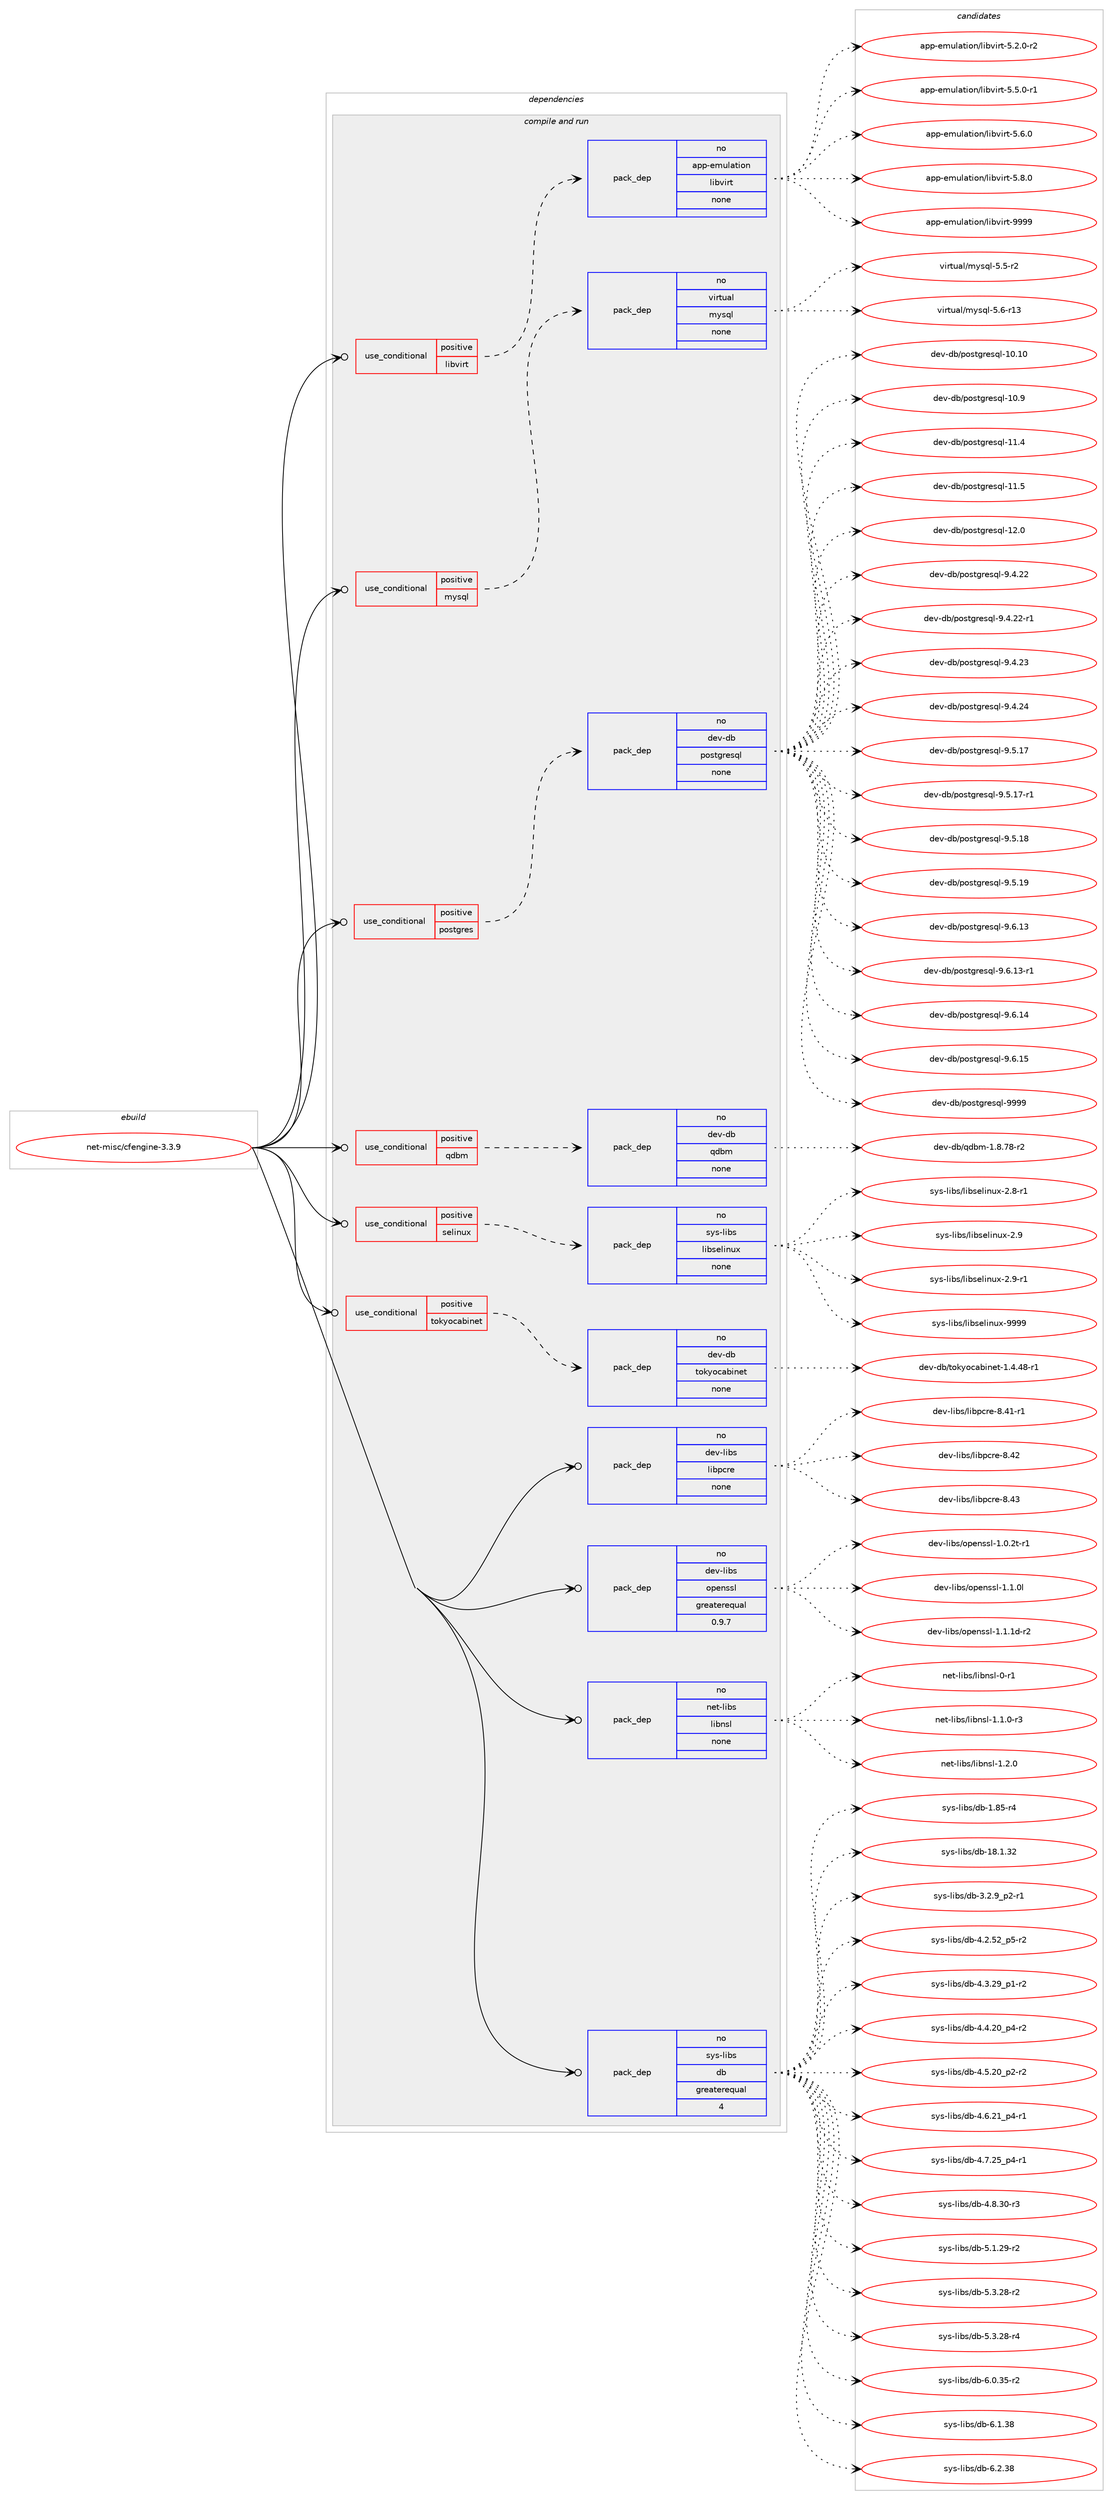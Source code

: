 digraph prolog {

# *************
# Graph options
# *************

newrank=true;
concentrate=true;
compound=true;
graph [rankdir=LR,fontname=Helvetica,fontsize=10,ranksep=1.5];#, ranksep=2.5, nodesep=0.2];
edge  [arrowhead=vee];
node  [fontname=Helvetica,fontsize=10];

# **********
# The ebuild
# **********

subgraph cluster_leftcol {
color=gray;
rank=same;
label=<<i>ebuild</i>>;
id [label="net-misc/cfengine-3.3.9", color=red, width=4, href="../net-misc/cfengine-3.3.9.svg"];
}

# ****************
# The dependencies
# ****************

subgraph cluster_midcol {
color=gray;
label=<<i>dependencies</i>>;
subgraph cluster_compile {
fillcolor="#eeeeee";
style=filled;
label=<<i>compile</i>>;
}
subgraph cluster_compileandrun {
fillcolor="#eeeeee";
style=filled;
label=<<i>compile and run</i>>;
subgraph cond202788 {
dependency831558 [label=<<TABLE BORDER="0" CELLBORDER="1" CELLSPACING="0" CELLPADDING="4"><TR><TD ROWSPAN="3" CELLPADDING="10">use_conditional</TD></TR><TR><TD>positive</TD></TR><TR><TD>libvirt</TD></TR></TABLE>>, shape=none, color=red];
subgraph pack614172 {
dependency831559 [label=<<TABLE BORDER="0" CELLBORDER="1" CELLSPACING="0" CELLPADDING="4" WIDTH="220"><TR><TD ROWSPAN="6" CELLPADDING="30">pack_dep</TD></TR><TR><TD WIDTH="110">no</TD></TR><TR><TD>app-emulation</TD></TR><TR><TD>libvirt</TD></TR><TR><TD>none</TD></TR><TR><TD></TD></TR></TABLE>>, shape=none, color=blue];
}
dependency831558:e -> dependency831559:w [weight=20,style="dashed",arrowhead="vee"];
}
id:e -> dependency831558:w [weight=20,style="solid",arrowhead="odotvee"];
subgraph cond202789 {
dependency831560 [label=<<TABLE BORDER="0" CELLBORDER="1" CELLSPACING="0" CELLPADDING="4"><TR><TD ROWSPAN="3" CELLPADDING="10">use_conditional</TD></TR><TR><TD>positive</TD></TR><TR><TD>mysql</TD></TR></TABLE>>, shape=none, color=red];
subgraph pack614173 {
dependency831561 [label=<<TABLE BORDER="0" CELLBORDER="1" CELLSPACING="0" CELLPADDING="4" WIDTH="220"><TR><TD ROWSPAN="6" CELLPADDING="30">pack_dep</TD></TR><TR><TD WIDTH="110">no</TD></TR><TR><TD>virtual</TD></TR><TR><TD>mysql</TD></TR><TR><TD>none</TD></TR><TR><TD></TD></TR></TABLE>>, shape=none, color=blue];
}
dependency831560:e -> dependency831561:w [weight=20,style="dashed",arrowhead="vee"];
}
id:e -> dependency831560:w [weight=20,style="solid",arrowhead="odotvee"];
subgraph cond202790 {
dependency831562 [label=<<TABLE BORDER="0" CELLBORDER="1" CELLSPACING="0" CELLPADDING="4"><TR><TD ROWSPAN="3" CELLPADDING="10">use_conditional</TD></TR><TR><TD>positive</TD></TR><TR><TD>postgres</TD></TR></TABLE>>, shape=none, color=red];
subgraph pack614174 {
dependency831563 [label=<<TABLE BORDER="0" CELLBORDER="1" CELLSPACING="0" CELLPADDING="4" WIDTH="220"><TR><TD ROWSPAN="6" CELLPADDING="30">pack_dep</TD></TR><TR><TD WIDTH="110">no</TD></TR><TR><TD>dev-db</TD></TR><TR><TD>postgresql</TD></TR><TR><TD>none</TD></TR><TR><TD></TD></TR></TABLE>>, shape=none, color=blue];
}
dependency831562:e -> dependency831563:w [weight=20,style="dashed",arrowhead="vee"];
}
id:e -> dependency831562:w [weight=20,style="solid",arrowhead="odotvee"];
subgraph cond202791 {
dependency831564 [label=<<TABLE BORDER="0" CELLBORDER="1" CELLSPACING="0" CELLPADDING="4"><TR><TD ROWSPAN="3" CELLPADDING="10">use_conditional</TD></TR><TR><TD>positive</TD></TR><TR><TD>qdbm</TD></TR></TABLE>>, shape=none, color=red];
subgraph pack614175 {
dependency831565 [label=<<TABLE BORDER="0" CELLBORDER="1" CELLSPACING="0" CELLPADDING="4" WIDTH="220"><TR><TD ROWSPAN="6" CELLPADDING="30">pack_dep</TD></TR><TR><TD WIDTH="110">no</TD></TR><TR><TD>dev-db</TD></TR><TR><TD>qdbm</TD></TR><TR><TD>none</TD></TR><TR><TD></TD></TR></TABLE>>, shape=none, color=blue];
}
dependency831564:e -> dependency831565:w [weight=20,style="dashed",arrowhead="vee"];
}
id:e -> dependency831564:w [weight=20,style="solid",arrowhead="odotvee"];
subgraph cond202792 {
dependency831566 [label=<<TABLE BORDER="0" CELLBORDER="1" CELLSPACING="0" CELLPADDING="4"><TR><TD ROWSPAN="3" CELLPADDING="10">use_conditional</TD></TR><TR><TD>positive</TD></TR><TR><TD>selinux</TD></TR></TABLE>>, shape=none, color=red];
subgraph pack614176 {
dependency831567 [label=<<TABLE BORDER="0" CELLBORDER="1" CELLSPACING="0" CELLPADDING="4" WIDTH="220"><TR><TD ROWSPAN="6" CELLPADDING="30">pack_dep</TD></TR><TR><TD WIDTH="110">no</TD></TR><TR><TD>sys-libs</TD></TR><TR><TD>libselinux</TD></TR><TR><TD>none</TD></TR><TR><TD></TD></TR></TABLE>>, shape=none, color=blue];
}
dependency831566:e -> dependency831567:w [weight=20,style="dashed",arrowhead="vee"];
}
id:e -> dependency831566:w [weight=20,style="solid",arrowhead="odotvee"];
subgraph cond202793 {
dependency831568 [label=<<TABLE BORDER="0" CELLBORDER="1" CELLSPACING="0" CELLPADDING="4"><TR><TD ROWSPAN="3" CELLPADDING="10">use_conditional</TD></TR><TR><TD>positive</TD></TR><TR><TD>tokyocabinet</TD></TR></TABLE>>, shape=none, color=red];
subgraph pack614177 {
dependency831569 [label=<<TABLE BORDER="0" CELLBORDER="1" CELLSPACING="0" CELLPADDING="4" WIDTH="220"><TR><TD ROWSPAN="6" CELLPADDING="30">pack_dep</TD></TR><TR><TD WIDTH="110">no</TD></TR><TR><TD>dev-db</TD></TR><TR><TD>tokyocabinet</TD></TR><TR><TD>none</TD></TR><TR><TD></TD></TR></TABLE>>, shape=none, color=blue];
}
dependency831568:e -> dependency831569:w [weight=20,style="dashed",arrowhead="vee"];
}
id:e -> dependency831568:w [weight=20,style="solid",arrowhead="odotvee"];
subgraph pack614178 {
dependency831570 [label=<<TABLE BORDER="0" CELLBORDER="1" CELLSPACING="0" CELLPADDING="4" WIDTH="220"><TR><TD ROWSPAN="6" CELLPADDING="30">pack_dep</TD></TR><TR><TD WIDTH="110">no</TD></TR><TR><TD>dev-libs</TD></TR><TR><TD>libpcre</TD></TR><TR><TD>none</TD></TR><TR><TD></TD></TR></TABLE>>, shape=none, color=blue];
}
id:e -> dependency831570:w [weight=20,style="solid",arrowhead="odotvee"];
subgraph pack614179 {
dependency831571 [label=<<TABLE BORDER="0" CELLBORDER="1" CELLSPACING="0" CELLPADDING="4" WIDTH="220"><TR><TD ROWSPAN="6" CELLPADDING="30">pack_dep</TD></TR><TR><TD WIDTH="110">no</TD></TR><TR><TD>dev-libs</TD></TR><TR><TD>openssl</TD></TR><TR><TD>greaterequal</TD></TR><TR><TD>0.9.7</TD></TR></TABLE>>, shape=none, color=blue];
}
id:e -> dependency831571:w [weight=20,style="solid",arrowhead="odotvee"];
subgraph pack614180 {
dependency831572 [label=<<TABLE BORDER="0" CELLBORDER="1" CELLSPACING="0" CELLPADDING="4" WIDTH="220"><TR><TD ROWSPAN="6" CELLPADDING="30">pack_dep</TD></TR><TR><TD WIDTH="110">no</TD></TR><TR><TD>net-libs</TD></TR><TR><TD>libnsl</TD></TR><TR><TD>none</TD></TR><TR><TD></TD></TR></TABLE>>, shape=none, color=blue];
}
id:e -> dependency831572:w [weight=20,style="solid",arrowhead="odotvee"];
subgraph pack614181 {
dependency831573 [label=<<TABLE BORDER="0" CELLBORDER="1" CELLSPACING="0" CELLPADDING="4" WIDTH="220"><TR><TD ROWSPAN="6" CELLPADDING="30">pack_dep</TD></TR><TR><TD WIDTH="110">no</TD></TR><TR><TD>sys-libs</TD></TR><TR><TD>db</TD></TR><TR><TD>greaterequal</TD></TR><TR><TD>4</TD></TR></TABLE>>, shape=none, color=blue];
}
id:e -> dependency831573:w [weight=20,style="solid",arrowhead="odotvee"];
}
subgraph cluster_run {
fillcolor="#eeeeee";
style=filled;
label=<<i>run</i>>;
}
}

# **************
# The candidates
# **************

subgraph cluster_choices {
rank=same;
color=gray;
label=<<i>candidates</i>>;

subgraph choice614172 {
color=black;
nodesep=1;
choice97112112451011091171089711610511111047108105981181051141164553465046484511450 [label="app-emulation/libvirt-5.2.0-r2", color=red, width=4,href="../app-emulation/libvirt-5.2.0-r2.svg"];
choice97112112451011091171089711610511111047108105981181051141164553465346484511449 [label="app-emulation/libvirt-5.5.0-r1", color=red, width=4,href="../app-emulation/libvirt-5.5.0-r1.svg"];
choice9711211245101109117108971161051111104710810598118105114116455346544648 [label="app-emulation/libvirt-5.6.0", color=red, width=4,href="../app-emulation/libvirt-5.6.0.svg"];
choice9711211245101109117108971161051111104710810598118105114116455346564648 [label="app-emulation/libvirt-5.8.0", color=red, width=4,href="../app-emulation/libvirt-5.8.0.svg"];
choice97112112451011091171089711610511111047108105981181051141164557575757 [label="app-emulation/libvirt-9999", color=red, width=4,href="../app-emulation/libvirt-9999.svg"];
dependency831559:e -> choice97112112451011091171089711610511111047108105981181051141164553465046484511450:w [style=dotted,weight="100"];
dependency831559:e -> choice97112112451011091171089711610511111047108105981181051141164553465346484511449:w [style=dotted,weight="100"];
dependency831559:e -> choice9711211245101109117108971161051111104710810598118105114116455346544648:w [style=dotted,weight="100"];
dependency831559:e -> choice9711211245101109117108971161051111104710810598118105114116455346564648:w [style=dotted,weight="100"];
dependency831559:e -> choice97112112451011091171089711610511111047108105981181051141164557575757:w [style=dotted,weight="100"];
}
subgraph choice614173 {
color=black;
nodesep=1;
choice1181051141161179710847109121115113108455346534511450 [label="virtual/mysql-5.5-r2", color=red, width=4,href="../virtual/mysql-5.5-r2.svg"];
choice118105114116117971084710912111511310845534654451144951 [label="virtual/mysql-5.6-r13", color=red, width=4,href="../virtual/mysql-5.6-r13.svg"];
dependency831561:e -> choice1181051141161179710847109121115113108455346534511450:w [style=dotted,weight="100"];
dependency831561:e -> choice118105114116117971084710912111511310845534654451144951:w [style=dotted,weight="100"];
}
subgraph choice614174 {
color=black;
nodesep=1;
choice100101118451009847112111115116103114101115113108454948464948 [label="dev-db/postgresql-10.10", color=red, width=4,href="../dev-db/postgresql-10.10.svg"];
choice1001011184510098471121111151161031141011151131084549484657 [label="dev-db/postgresql-10.9", color=red, width=4,href="../dev-db/postgresql-10.9.svg"];
choice1001011184510098471121111151161031141011151131084549494652 [label="dev-db/postgresql-11.4", color=red, width=4,href="../dev-db/postgresql-11.4.svg"];
choice1001011184510098471121111151161031141011151131084549494653 [label="dev-db/postgresql-11.5", color=red, width=4,href="../dev-db/postgresql-11.5.svg"];
choice1001011184510098471121111151161031141011151131084549504648 [label="dev-db/postgresql-12.0", color=red, width=4,href="../dev-db/postgresql-12.0.svg"];
choice10010111845100984711211111511610311410111511310845574652465050 [label="dev-db/postgresql-9.4.22", color=red, width=4,href="../dev-db/postgresql-9.4.22.svg"];
choice100101118451009847112111115116103114101115113108455746524650504511449 [label="dev-db/postgresql-9.4.22-r1", color=red, width=4,href="../dev-db/postgresql-9.4.22-r1.svg"];
choice10010111845100984711211111511610311410111511310845574652465051 [label="dev-db/postgresql-9.4.23", color=red, width=4,href="../dev-db/postgresql-9.4.23.svg"];
choice10010111845100984711211111511610311410111511310845574652465052 [label="dev-db/postgresql-9.4.24", color=red, width=4,href="../dev-db/postgresql-9.4.24.svg"];
choice10010111845100984711211111511610311410111511310845574653464955 [label="dev-db/postgresql-9.5.17", color=red, width=4,href="../dev-db/postgresql-9.5.17.svg"];
choice100101118451009847112111115116103114101115113108455746534649554511449 [label="dev-db/postgresql-9.5.17-r1", color=red, width=4,href="../dev-db/postgresql-9.5.17-r1.svg"];
choice10010111845100984711211111511610311410111511310845574653464956 [label="dev-db/postgresql-9.5.18", color=red, width=4,href="../dev-db/postgresql-9.5.18.svg"];
choice10010111845100984711211111511610311410111511310845574653464957 [label="dev-db/postgresql-9.5.19", color=red, width=4,href="../dev-db/postgresql-9.5.19.svg"];
choice10010111845100984711211111511610311410111511310845574654464951 [label="dev-db/postgresql-9.6.13", color=red, width=4,href="../dev-db/postgresql-9.6.13.svg"];
choice100101118451009847112111115116103114101115113108455746544649514511449 [label="dev-db/postgresql-9.6.13-r1", color=red, width=4,href="../dev-db/postgresql-9.6.13-r1.svg"];
choice10010111845100984711211111511610311410111511310845574654464952 [label="dev-db/postgresql-9.6.14", color=red, width=4,href="../dev-db/postgresql-9.6.14.svg"];
choice10010111845100984711211111511610311410111511310845574654464953 [label="dev-db/postgresql-9.6.15", color=red, width=4,href="../dev-db/postgresql-9.6.15.svg"];
choice1001011184510098471121111151161031141011151131084557575757 [label="dev-db/postgresql-9999", color=red, width=4,href="../dev-db/postgresql-9999.svg"];
dependency831563:e -> choice100101118451009847112111115116103114101115113108454948464948:w [style=dotted,weight="100"];
dependency831563:e -> choice1001011184510098471121111151161031141011151131084549484657:w [style=dotted,weight="100"];
dependency831563:e -> choice1001011184510098471121111151161031141011151131084549494652:w [style=dotted,weight="100"];
dependency831563:e -> choice1001011184510098471121111151161031141011151131084549494653:w [style=dotted,weight="100"];
dependency831563:e -> choice1001011184510098471121111151161031141011151131084549504648:w [style=dotted,weight="100"];
dependency831563:e -> choice10010111845100984711211111511610311410111511310845574652465050:w [style=dotted,weight="100"];
dependency831563:e -> choice100101118451009847112111115116103114101115113108455746524650504511449:w [style=dotted,weight="100"];
dependency831563:e -> choice10010111845100984711211111511610311410111511310845574652465051:w [style=dotted,weight="100"];
dependency831563:e -> choice10010111845100984711211111511610311410111511310845574652465052:w [style=dotted,weight="100"];
dependency831563:e -> choice10010111845100984711211111511610311410111511310845574653464955:w [style=dotted,weight="100"];
dependency831563:e -> choice100101118451009847112111115116103114101115113108455746534649554511449:w [style=dotted,weight="100"];
dependency831563:e -> choice10010111845100984711211111511610311410111511310845574653464956:w [style=dotted,weight="100"];
dependency831563:e -> choice10010111845100984711211111511610311410111511310845574653464957:w [style=dotted,weight="100"];
dependency831563:e -> choice10010111845100984711211111511610311410111511310845574654464951:w [style=dotted,weight="100"];
dependency831563:e -> choice100101118451009847112111115116103114101115113108455746544649514511449:w [style=dotted,weight="100"];
dependency831563:e -> choice10010111845100984711211111511610311410111511310845574654464952:w [style=dotted,weight="100"];
dependency831563:e -> choice10010111845100984711211111511610311410111511310845574654464953:w [style=dotted,weight="100"];
dependency831563:e -> choice1001011184510098471121111151161031141011151131084557575757:w [style=dotted,weight="100"];
}
subgraph choice614175 {
color=black;
nodesep=1;
choice10010111845100984711310098109454946564655564511450 [label="dev-db/qdbm-1.8.78-r2", color=red, width=4,href="../dev-db/qdbm-1.8.78-r2.svg"];
dependency831565:e -> choice10010111845100984711310098109454946564655564511450:w [style=dotted,weight="100"];
}
subgraph choice614176 {
color=black;
nodesep=1;
choice11512111545108105981154710810598115101108105110117120455046564511449 [label="sys-libs/libselinux-2.8-r1", color=red, width=4,href="../sys-libs/libselinux-2.8-r1.svg"];
choice1151211154510810598115471081059811510110810511011712045504657 [label="sys-libs/libselinux-2.9", color=red, width=4,href="../sys-libs/libselinux-2.9.svg"];
choice11512111545108105981154710810598115101108105110117120455046574511449 [label="sys-libs/libselinux-2.9-r1", color=red, width=4,href="../sys-libs/libselinux-2.9-r1.svg"];
choice115121115451081059811547108105981151011081051101171204557575757 [label="sys-libs/libselinux-9999", color=red, width=4,href="../sys-libs/libselinux-9999.svg"];
dependency831567:e -> choice11512111545108105981154710810598115101108105110117120455046564511449:w [style=dotted,weight="100"];
dependency831567:e -> choice1151211154510810598115471081059811510110810511011712045504657:w [style=dotted,weight="100"];
dependency831567:e -> choice11512111545108105981154710810598115101108105110117120455046574511449:w [style=dotted,weight="100"];
dependency831567:e -> choice115121115451081059811547108105981151011081051101171204557575757:w [style=dotted,weight="100"];
}
subgraph choice614177 {
color=black;
nodesep=1;
choice100101118451009847116111107121111999798105110101116454946524652564511449 [label="dev-db/tokyocabinet-1.4.48-r1", color=red, width=4,href="../dev-db/tokyocabinet-1.4.48-r1.svg"];
dependency831569:e -> choice100101118451009847116111107121111999798105110101116454946524652564511449:w [style=dotted,weight="100"];
}
subgraph choice614178 {
color=black;
nodesep=1;
choice100101118451081059811547108105981129911410145564652494511449 [label="dev-libs/libpcre-8.41-r1", color=red, width=4,href="../dev-libs/libpcre-8.41-r1.svg"];
choice10010111845108105981154710810598112991141014556465250 [label="dev-libs/libpcre-8.42", color=red, width=4,href="../dev-libs/libpcre-8.42.svg"];
choice10010111845108105981154710810598112991141014556465251 [label="dev-libs/libpcre-8.43", color=red, width=4,href="../dev-libs/libpcre-8.43.svg"];
dependency831570:e -> choice100101118451081059811547108105981129911410145564652494511449:w [style=dotted,weight="100"];
dependency831570:e -> choice10010111845108105981154710810598112991141014556465250:w [style=dotted,weight="100"];
dependency831570:e -> choice10010111845108105981154710810598112991141014556465251:w [style=dotted,weight="100"];
}
subgraph choice614179 {
color=black;
nodesep=1;
choice1001011184510810598115471111121011101151151084549464846501164511449 [label="dev-libs/openssl-1.0.2t-r1", color=red, width=4,href="../dev-libs/openssl-1.0.2t-r1.svg"];
choice100101118451081059811547111112101110115115108454946494648108 [label="dev-libs/openssl-1.1.0l", color=red, width=4,href="../dev-libs/openssl-1.1.0l.svg"];
choice1001011184510810598115471111121011101151151084549464946491004511450 [label="dev-libs/openssl-1.1.1d-r2", color=red, width=4,href="../dev-libs/openssl-1.1.1d-r2.svg"];
dependency831571:e -> choice1001011184510810598115471111121011101151151084549464846501164511449:w [style=dotted,weight="100"];
dependency831571:e -> choice100101118451081059811547111112101110115115108454946494648108:w [style=dotted,weight="100"];
dependency831571:e -> choice1001011184510810598115471111121011101151151084549464946491004511450:w [style=dotted,weight="100"];
}
subgraph choice614180 {
color=black;
nodesep=1;
choice1101011164510810598115471081059811011510845484511449 [label="net-libs/libnsl-0-r1", color=red, width=4,href="../net-libs/libnsl-0-r1.svg"];
choice110101116451081059811547108105981101151084549464946484511451 [label="net-libs/libnsl-1.1.0-r3", color=red, width=4,href="../net-libs/libnsl-1.1.0-r3.svg"];
choice11010111645108105981154710810598110115108454946504648 [label="net-libs/libnsl-1.2.0", color=red, width=4,href="../net-libs/libnsl-1.2.0.svg"];
dependency831572:e -> choice1101011164510810598115471081059811011510845484511449:w [style=dotted,weight="100"];
dependency831572:e -> choice110101116451081059811547108105981101151084549464946484511451:w [style=dotted,weight="100"];
dependency831572:e -> choice11010111645108105981154710810598110115108454946504648:w [style=dotted,weight="100"];
}
subgraph choice614181 {
color=black;
nodesep=1;
choice1151211154510810598115471009845494656534511452 [label="sys-libs/db-1.85-r4", color=red, width=4,href="../sys-libs/db-1.85-r4.svg"];
choice115121115451081059811547100984549564649465150 [label="sys-libs/db-18.1.32", color=red, width=4,href="../sys-libs/db-18.1.32.svg"];
choice1151211154510810598115471009845514650465795112504511449 [label="sys-libs/db-3.2.9_p2-r1", color=red, width=4,href="../sys-libs/db-3.2.9_p2-r1.svg"];
choice115121115451081059811547100984552465046535095112534511450 [label="sys-libs/db-4.2.52_p5-r2", color=red, width=4,href="../sys-libs/db-4.2.52_p5-r2.svg"];
choice115121115451081059811547100984552465146505795112494511450 [label="sys-libs/db-4.3.29_p1-r2", color=red, width=4,href="../sys-libs/db-4.3.29_p1-r2.svg"];
choice115121115451081059811547100984552465246504895112524511450 [label="sys-libs/db-4.4.20_p4-r2", color=red, width=4,href="../sys-libs/db-4.4.20_p4-r2.svg"];
choice115121115451081059811547100984552465346504895112504511450 [label="sys-libs/db-4.5.20_p2-r2", color=red, width=4,href="../sys-libs/db-4.5.20_p2-r2.svg"];
choice115121115451081059811547100984552465446504995112524511449 [label="sys-libs/db-4.6.21_p4-r1", color=red, width=4,href="../sys-libs/db-4.6.21_p4-r1.svg"];
choice115121115451081059811547100984552465546505395112524511449 [label="sys-libs/db-4.7.25_p4-r1", color=red, width=4,href="../sys-libs/db-4.7.25_p4-r1.svg"];
choice11512111545108105981154710098455246564651484511451 [label="sys-libs/db-4.8.30-r3", color=red, width=4,href="../sys-libs/db-4.8.30-r3.svg"];
choice11512111545108105981154710098455346494650574511450 [label="sys-libs/db-5.1.29-r2", color=red, width=4,href="../sys-libs/db-5.1.29-r2.svg"];
choice11512111545108105981154710098455346514650564511450 [label="sys-libs/db-5.3.28-r2", color=red, width=4,href="../sys-libs/db-5.3.28-r2.svg"];
choice11512111545108105981154710098455346514650564511452 [label="sys-libs/db-5.3.28-r4", color=red, width=4,href="../sys-libs/db-5.3.28-r4.svg"];
choice11512111545108105981154710098455446484651534511450 [label="sys-libs/db-6.0.35-r2", color=red, width=4,href="../sys-libs/db-6.0.35-r2.svg"];
choice1151211154510810598115471009845544649465156 [label="sys-libs/db-6.1.38", color=red, width=4,href="../sys-libs/db-6.1.38.svg"];
choice1151211154510810598115471009845544650465156 [label="sys-libs/db-6.2.38", color=red, width=4,href="../sys-libs/db-6.2.38.svg"];
dependency831573:e -> choice1151211154510810598115471009845494656534511452:w [style=dotted,weight="100"];
dependency831573:e -> choice115121115451081059811547100984549564649465150:w [style=dotted,weight="100"];
dependency831573:e -> choice1151211154510810598115471009845514650465795112504511449:w [style=dotted,weight="100"];
dependency831573:e -> choice115121115451081059811547100984552465046535095112534511450:w [style=dotted,weight="100"];
dependency831573:e -> choice115121115451081059811547100984552465146505795112494511450:w [style=dotted,weight="100"];
dependency831573:e -> choice115121115451081059811547100984552465246504895112524511450:w [style=dotted,weight="100"];
dependency831573:e -> choice115121115451081059811547100984552465346504895112504511450:w [style=dotted,weight="100"];
dependency831573:e -> choice115121115451081059811547100984552465446504995112524511449:w [style=dotted,weight="100"];
dependency831573:e -> choice115121115451081059811547100984552465546505395112524511449:w [style=dotted,weight="100"];
dependency831573:e -> choice11512111545108105981154710098455246564651484511451:w [style=dotted,weight="100"];
dependency831573:e -> choice11512111545108105981154710098455346494650574511450:w [style=dotted,weight="100"];
dependency831573:e -> choice11512111545108105981154710098455346514650564511450:w [style=dotted,weight="100"];
dependency831573:e -> choice11512111545108105981154710098455346514650564511452:w [style=dotted,weight="100"];
dependency831573:e -> choice11512111545108105981154710098455446484651534511450:w [style=dotted,weight="100"];
dependency831573:e -> choice1151211154510810598115471009845544649465156:w [style=dotted,weight="100"];
dependency831573:e -> choice1151211154510810598115471009845544650465156:w [style=dotted,weight="100"];
}
}

}
